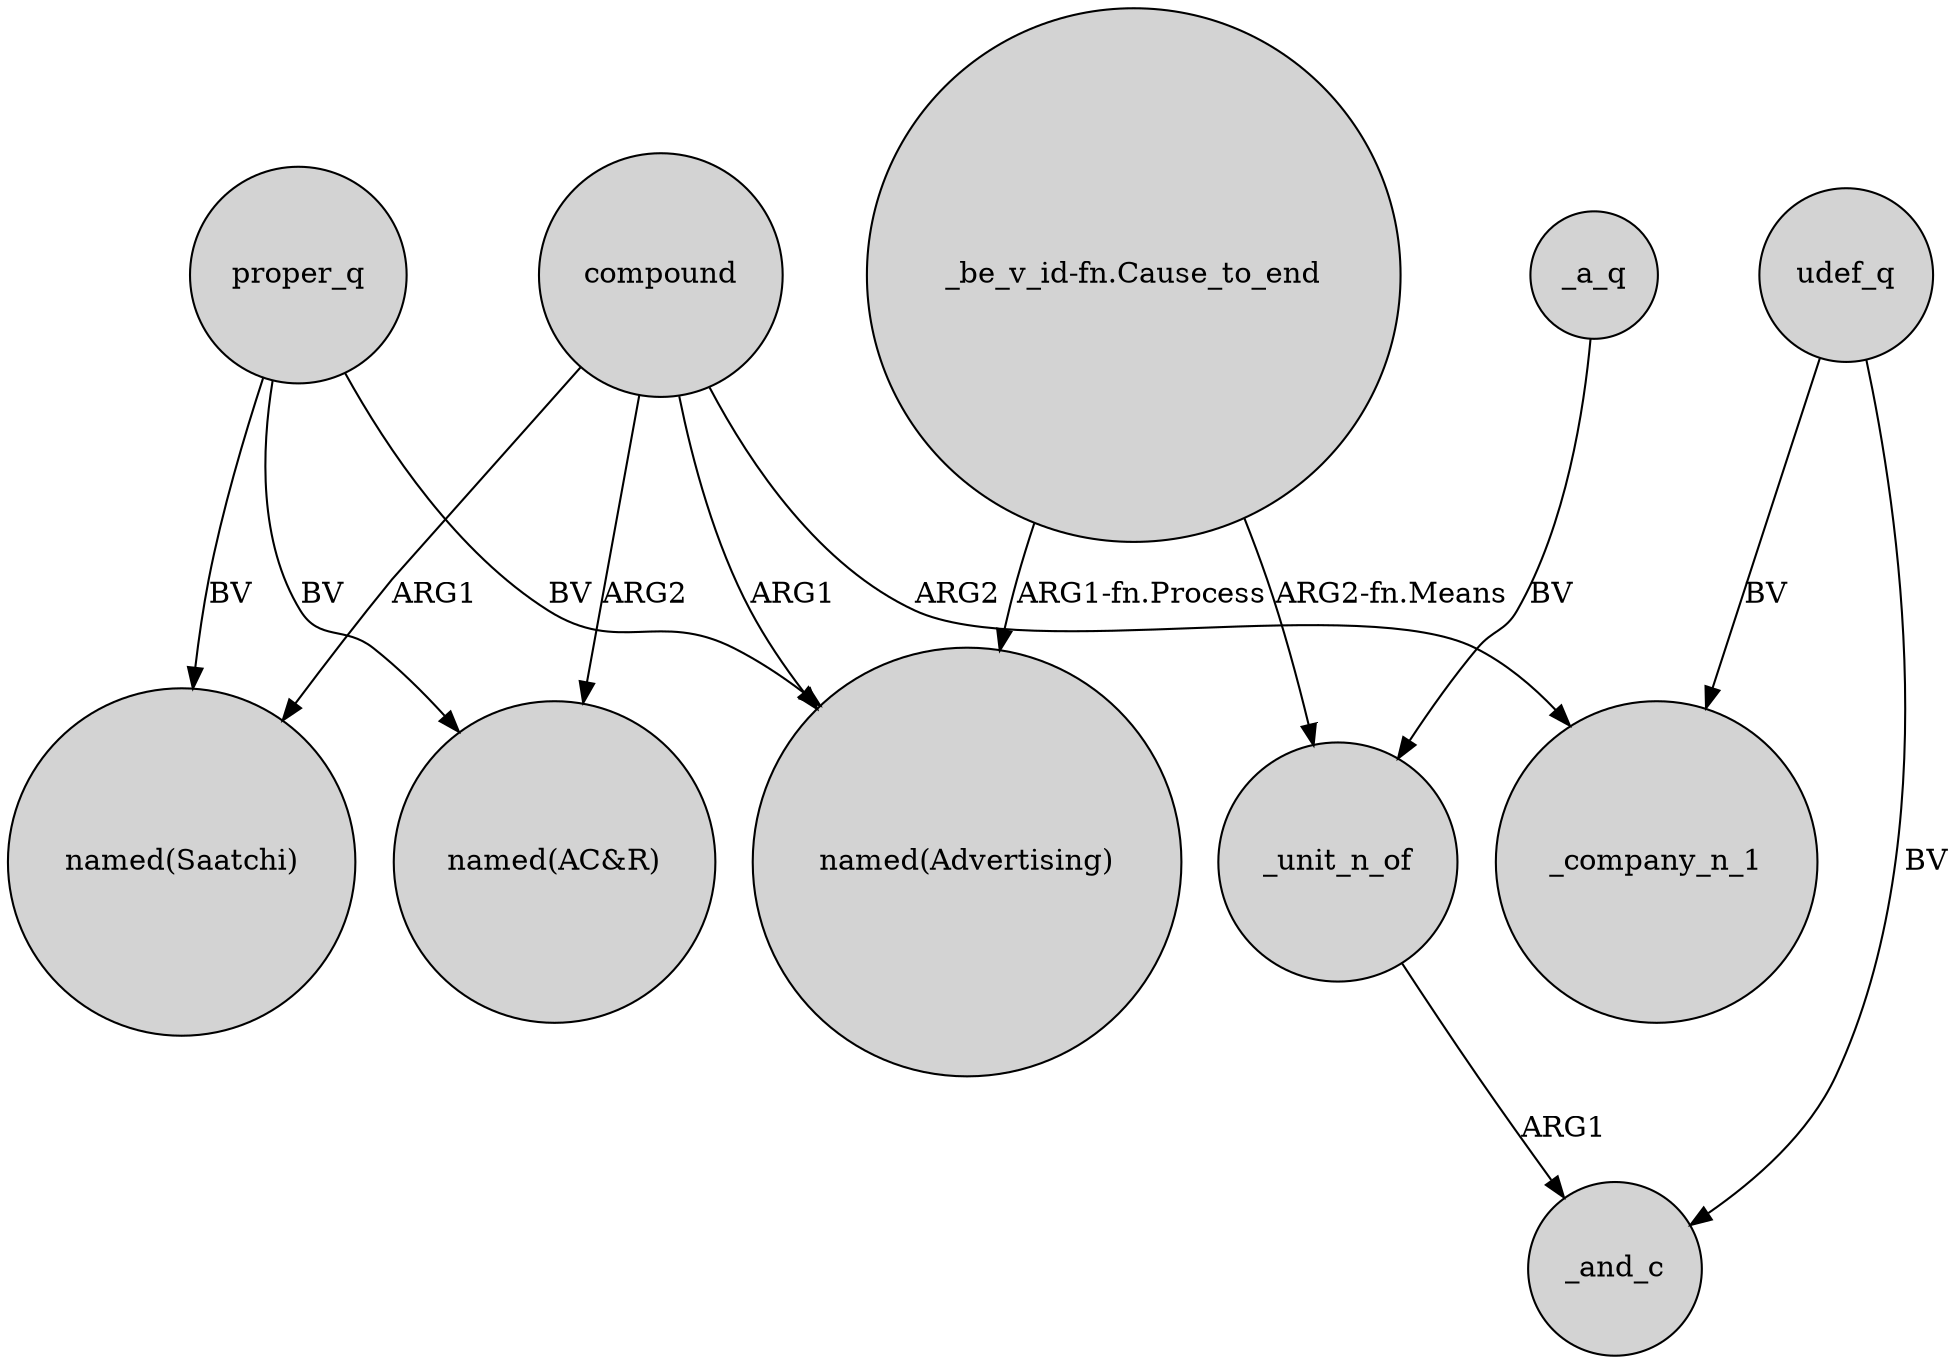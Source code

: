 digraph {
	node [shape=circle style=filled]
	proper_q -> "named(Saatchi)" [label=BV]
	"_be_v_id-fn.Cause_to_end" -> "named(Advertising)" [label="ARG1-fn.Process"]
	udef_q -> _and_c [label=BV]
	compound -> _company_n_1 [label=ARG2]
	proper_q -> "named(Advertising)" [label=BV]
	udef_q -> _company_n_1 [label=BV]
	_a_q -> _unit_n_of [label=BV]
	_unit_n_of -> _and_c [label=ARG1]
	compound -> "named(Advertising)" [label=ARG1]
	"_be_v_id-fn.Cause_to_end" -> _unit_n_of [label="ARG2-fn.Means"]
	compound -> "named(Saatchi)" [label=ARG1]
	compound -> "named(AC&R)" [label=ARG2]
	proper_q -> "named(AC&R)" [label=BV]
}
